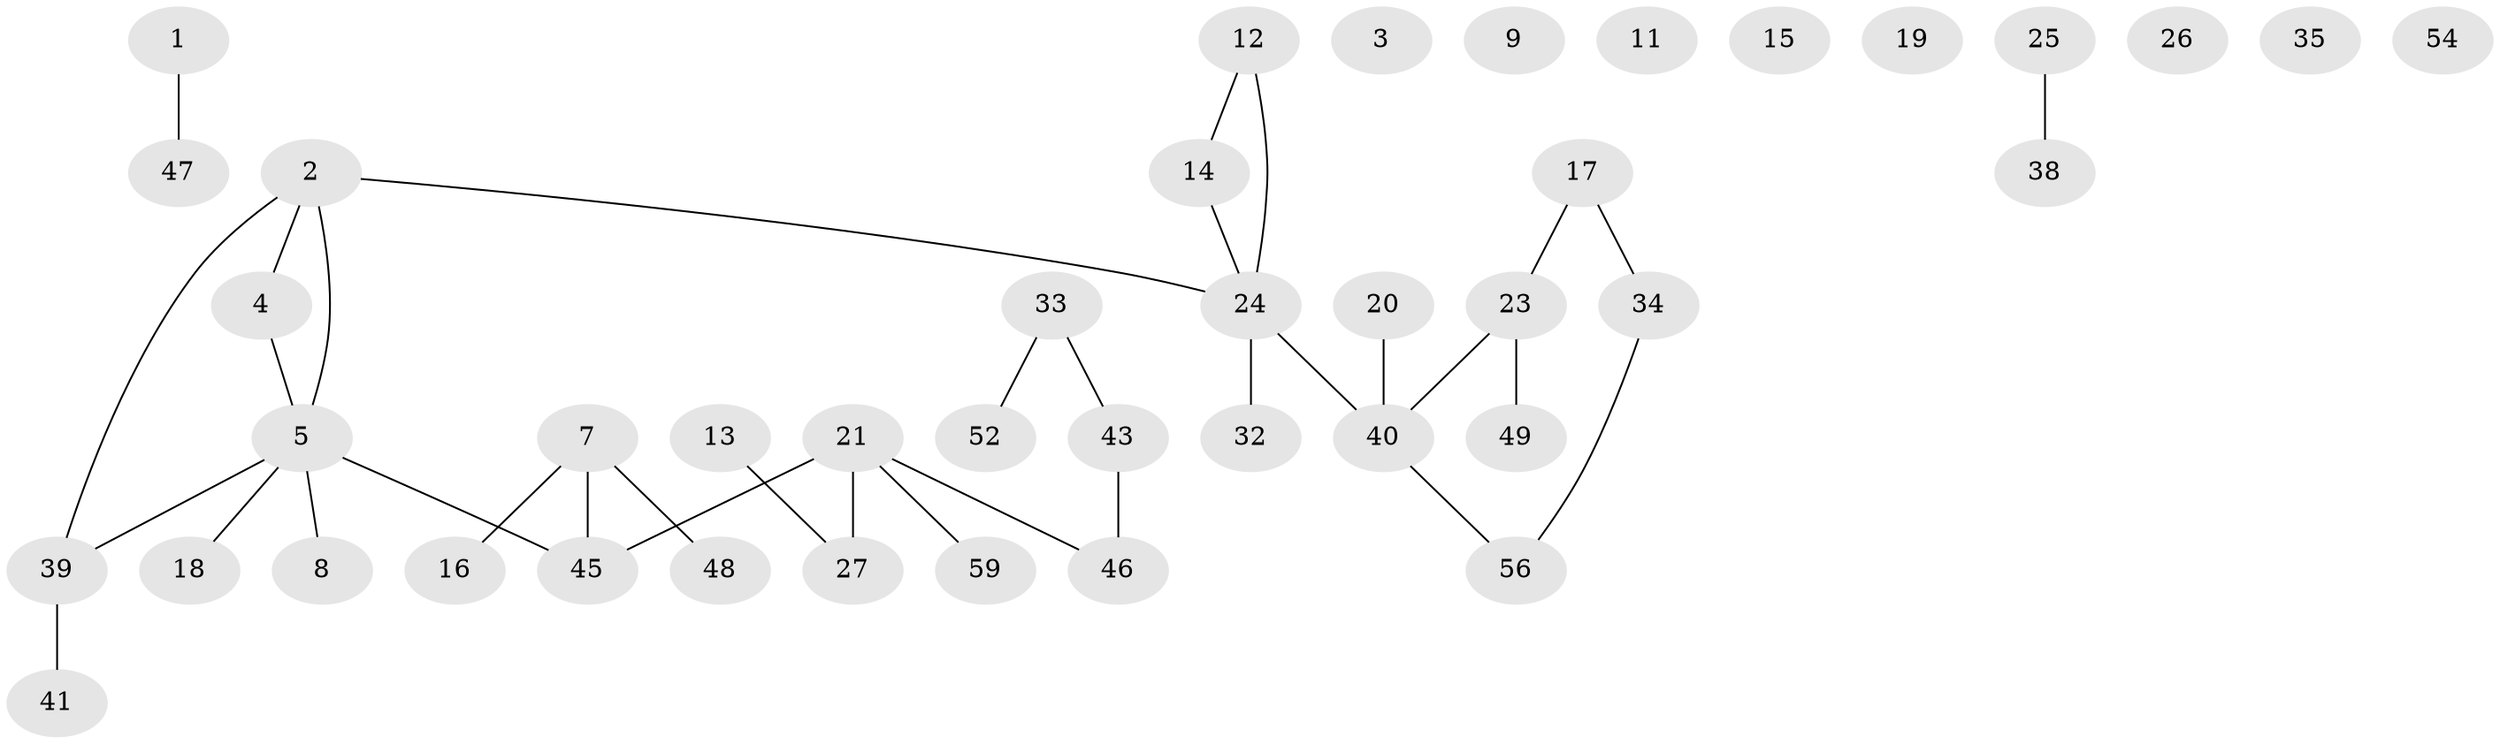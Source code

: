 // original degree distribution, {1: 0.3114754098360656, 4: 0.11475409836065574, 0: 0.13114754098360656, 2: 0.32786885245901637, 3: 0.09836065573770492, 5: 0.01639344262295082}
// Generated by graph-tools (version 1.1) at 2025/16/03/04/25 18:16:33]
// undirected, 42 vertices, 35 edges
graph export_dot {
graph [start="1"]
  node [color=gray90,style=filled];
  1 [super="+60"];
  2 [super="+58+42+10"];
  3;
  4 [super="+6"];
  5 [super="+28"];
  7 [super="+22"];
  8;
  9;
  11;
  12 [super="+55"];
  13 [super="+29"];
  14;
  15;
  16;
  17;
  18;
  19;
  20 [super="+31"];
  21;
  23;
  24 [super="+53"];
  25;
  26;
  27 [super="+30+36"];
  32 [super="+61+44"];
  33;
  34;
  35;
  38;
  39;
  40;
  41;
  43;
  45;
  46 [super="+51"];
  47;
  48;
  49;
  52;
  54;
  56 [super="+57"];
  59;
  1 -- 47;
  2 -- 24;
  2 -- 4;
  2 -- 39;
  2 -- 5;
  4 -- 5;
  5 -- 18;
  5 -- 39;
  5 -- 8;
  5 -- 45;
  7 -- 16;
  7 -- 48;
  7 -- 45;
  12 -- 24;
  12 -- 14;
  13 -- 27;
  14 -- 24;
  17 -- 23;
  17 -- 34;
  20 -- 40;
  21 -- 45;
  21 -- 46;
  21 -- 59;
  21 -- 27;
  23 -- 40;
  23 -- 49;
  24 -- 40;
  24 -- 32;
  25 -- 38;
  33 -- 43;
  33 -- 52;
  34 -- 56;
  39 -- 41;
  40 -- 56;
  43 -- 46;
}
